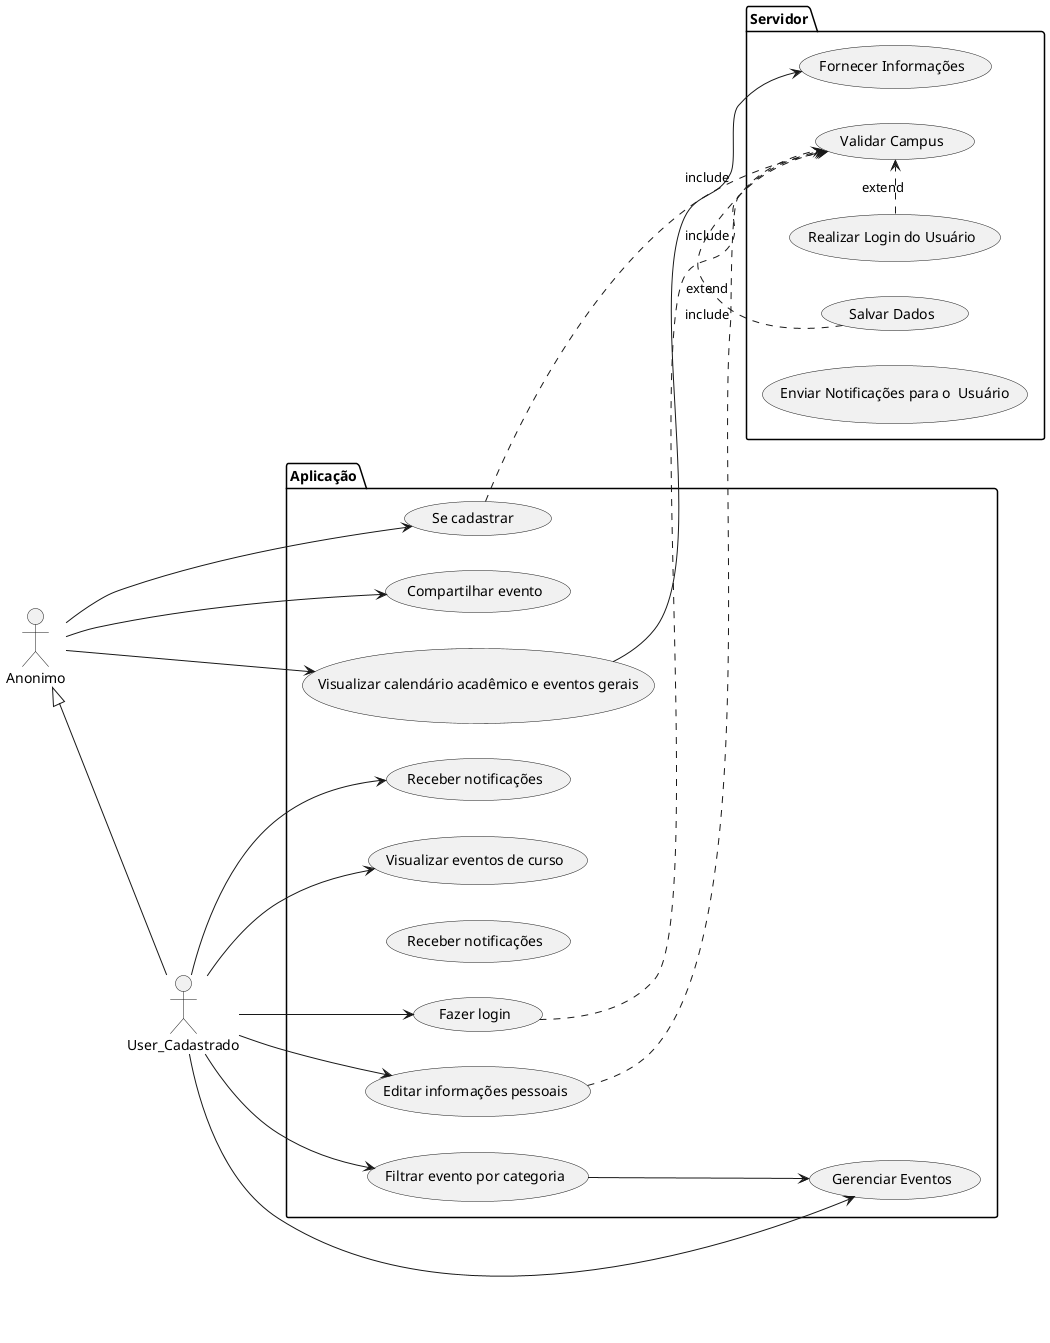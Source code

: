 @startuml
left to right direction
actor Anonimo as a
actor User_Cadastrado as u

package Aplicação{
  usecase "Compartilhar evento" as UC1
  usecase "Se cadastrar " as UC2
  usecase "Visualizar calendário acadêmico e eventos gerais" as UC3
  usecase "Fazer login" as UC4
  usecase "Editar informações pessoais" as UC5
  usecase "Receber notificações" as UC6
  usecase "Filtrar evento por categoria" as UC7
  usecase "Receber notificações" as UC8
  usecase "Gerenciar Eventos" as UC9
  usecase "Visualizar eventos de curso" as UC10
}

package Servidor{
  usecase "Validar Campus" as UC11
  usecase "Fornecer Informações" as UC12
  usecase "Enviar Notificações para o  Usuário" as UC13
  usecase "Realizar Login do Usuário" as UC14
  usecase "Salvar Dados" as UC15
}

a <|-- u
a --> UC1
a --> UC2
a --> UC3

u --> UC4
u --> UC10
u --> UC9
u --> UC8
u --> UC7
u --> UC5

UC3 --> UC12
UC7 --> UC9
UC2 .> UC11 :include
UC4 .> UC11 :include
UC5 .> UC11 :include
UC14 .> UC11 :extend
UC15 .> UC11 :extend

@enduml
